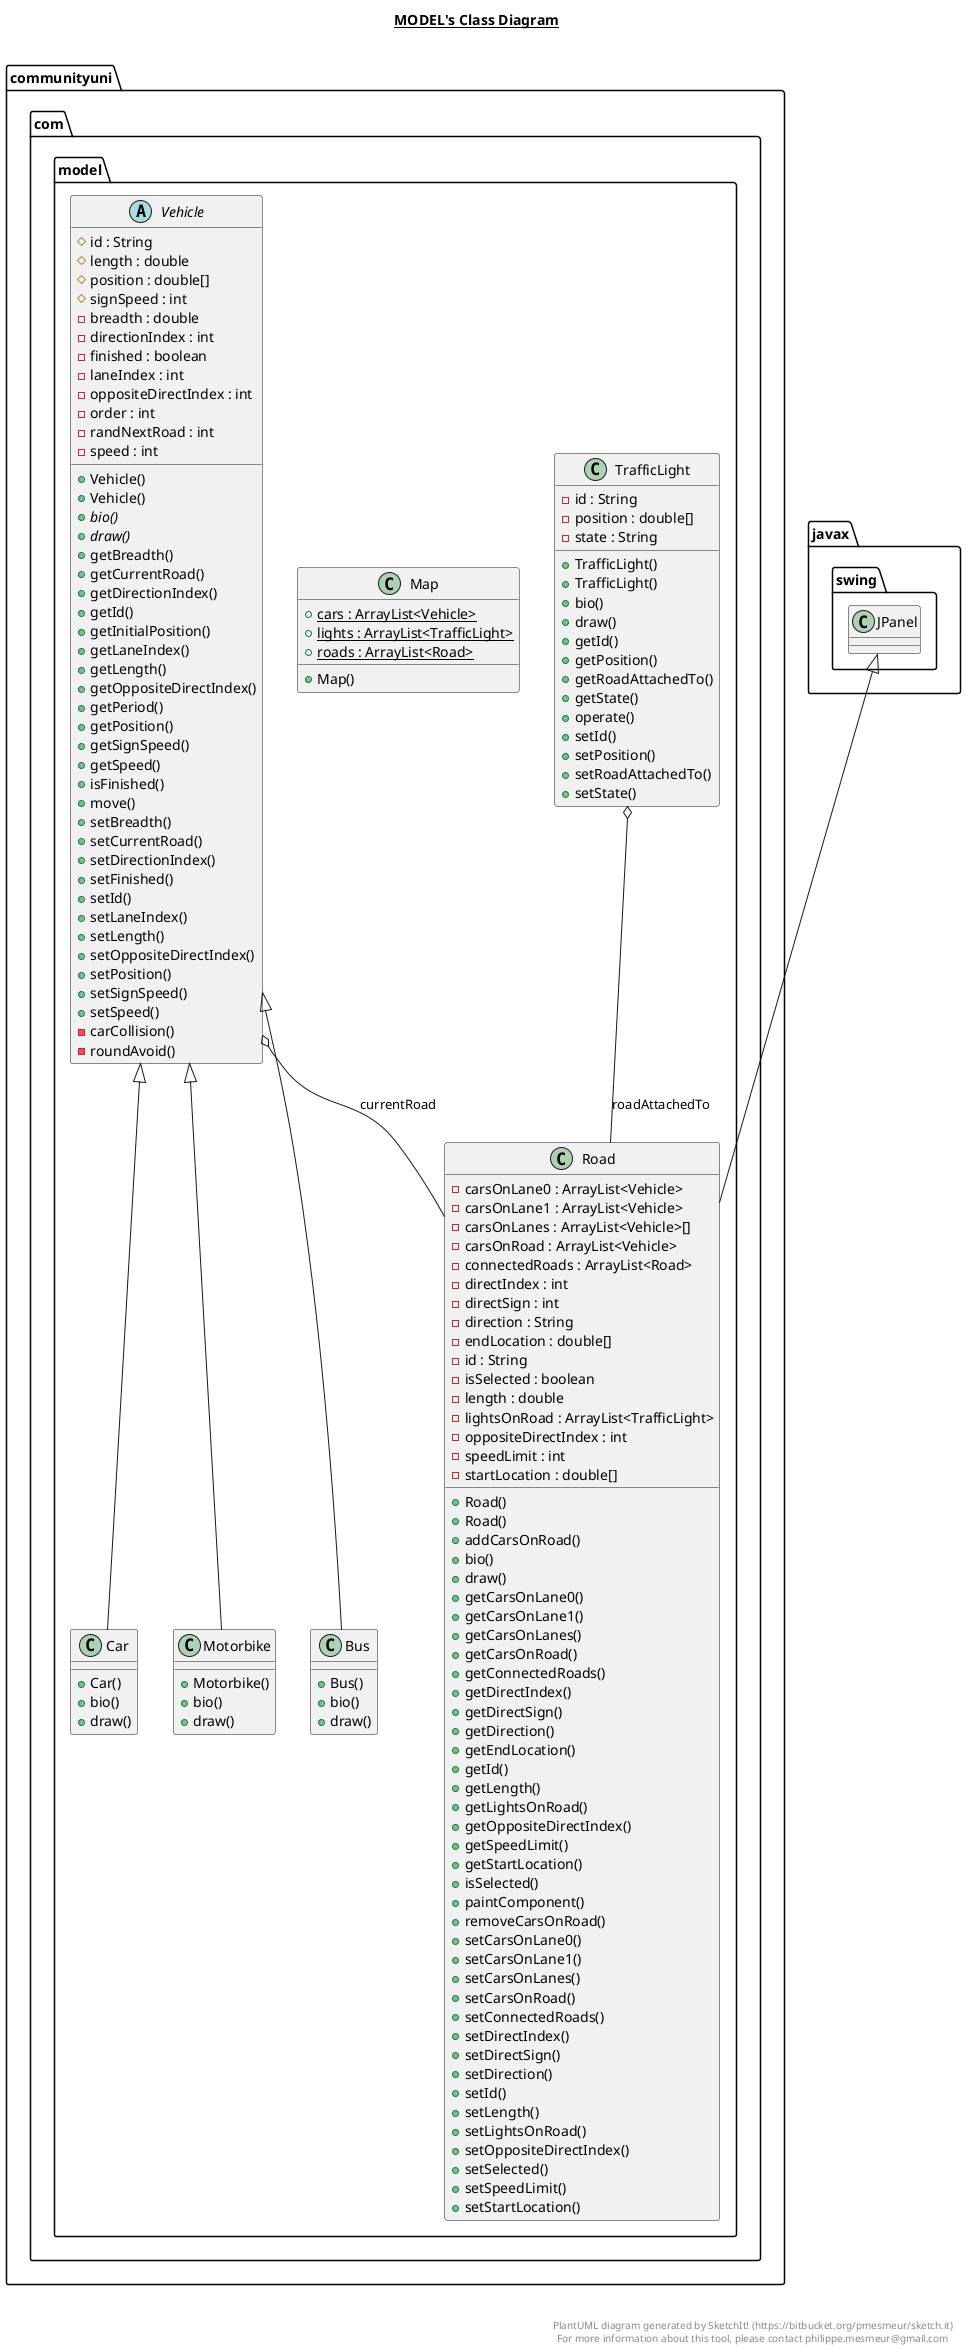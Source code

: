 @startuml

title __MODEL's Class Diagram__\n

  namespace communityuni.com {
    namespace model {
      class communityuni.com.model.Bus {
          + Bus()
          + bio()
          + draw()
      }
    }
  }
  

  namespace communityuni.com {
    namespace model {
      class communityuni.com.model.Car {
          + Car()
          + bio()
          + draw()
      }
    }
  }
  

  namespace communityuni.com {
    namespace model {
      class communityuni.com.model.Map {
          {static} + cars : ArrayList<Vehicle>
          {static} + lights : ArrayList<TrafficLight>
          {static} + roads : ArrayList<Road>
          + Map()
      }
    }
  }
  

  namespace communityuni.com {
    namespace model {
      class communityuni.com.model.Motorbike {
          + Motorbike()
          + bio()
          + draw()
      }
    }
  }
  

  namespace communityuni.com {
    namespace model {
      class communityuni.com.model.Road {
          - carsOnLane0 : ArrayList<Vehicle>
          - carsOnLane1 : ArrayList<Vehicle>
          - carsOnLanes : ArrayList<Vehicle>[]
          - carsOnRoad : ArrayList<Vehicle>
          - connectedRoads : ArrayList<Road>
          - directIndex : int
          - directSign : int
          - direction : String
          - endLocation : double[]
          - id : String
          - isSelected : boolean
          - length : double
          - lightsOnRoad : ArrayList<TrafficLight>
          - oppositeDirectIndex : int
          - speedLimit : int
          - startLocation : double[]
          + Road()
          + Road()
          + addCarsOnRoad()
          + bio()
          + draw()
          + getCarsOnLane0()
          + getCarsOnLane1()
          + getCarsOnLanes()
          + getCarsOnRoad()
          + getConnectedRoads()
          + getDirectIndex()
          + getDirectSign()
          + getDirection()
          + getEndLocation()
          + getId()
          + getLength()
          + getLightsOnRoad()
          + getOppositeDirectIndex()
          + getSpeedLimit()
          + getStartLocation()
          + isSelected()
          + paintComponent()
          + removeCarsOnRoad()
          + setCarsOnLane0()
          + setCarsOnLane1()
          + setCarsOnLanes()
          + setCarsOnRoad()
          + setConnectedRoads()
          + setDirectIndex()
          + setDirectSign()
          + setDirection()
          + setId()
          + setLength()
          + setLightsOnRoad()
          + setOppositeDirectIndex()
          + setSelected()
          + setSpeedLimit()
          + setStartLocation()
      }
    }
  }
  

  namespace communityuni.com {
    namespace model {
      class communityuni.com.model.TrafficLight {
          - id : String
          - position : double[]
          - state : String
          + TrafficLight()
          + TrafficLight()
          + bio()
          + draw()
          + getId()
          + getPosition()
          + getRoadAttachedTo()
          + getState()
          + operate()
          + setId()
          + setPosition()
          + setRoadAttachedTo()
          + setState()
      }
    }
  }
  

  namespace communityuni.com {
    namespace model {
      abstract class communityuni.com.model.Vehicle {
          # id : String
          # length : double
          # position : double[]
          # signSpeed : int
          - breadth : double
          - directionIndex : int
          - finished : boolean
          - laneIndex : int
          - oppositeDirectIndex : int
          - order : int
          - randNextRoad : int
          - speed : int
          + Vehicle()
          + Vehicle()
          {abstract} + bio()
          {abstract} + draw()
          + getBreadth()
          + getCurrentRoad()
          + getDirectionIndex()
          + getId()
          + getInitialPosition()
          + getLaneIndex()
          + getLength()
          + getOppositeDirectIndex()
          + getPeriod()
          + getPosition()
          + getSignSpeed()
          + getSpeed()
          + isFinished()
          + move()
          + setBreadth()
          + setCurrentRoad()
          + setDirectionIndex()
          + setFinished()
          + setId()
          + setLaneIndex()
          + setLength()
          + setOppositeDirectIndex()
          + setPosition()
          + setSignSpeed()
          + setSpeed()
          - carCollision()
          - roundAvoid()
      }
    }
  }
  

  communityuni.com.model.Bus -up-|> communityuni.com.model.Vehicle
  communityuni.com.model.Car -up-|> communityuni.com.model.Vehicle
  communityuni.com.model.Motorbike -up-|> communityuni.com.model.Vehicle
  communityuni.com.model.Road -up-|> javax.swing.JPanel
  communityuni.com.model.TrafficLight o-- communityuni.com.model.Road : roadAttachedTo
  communityuni.com.model.Vehicle o-- communityuni.com.model.Road : currentRoad


right footer


PlantUML diagram generated by SketchIt! (https://bitbucket.org/pmesmeur/sketch.it)
For more information about this tool, please contact philippe.mesmeur@gmail.com
endfooter

@enduml
